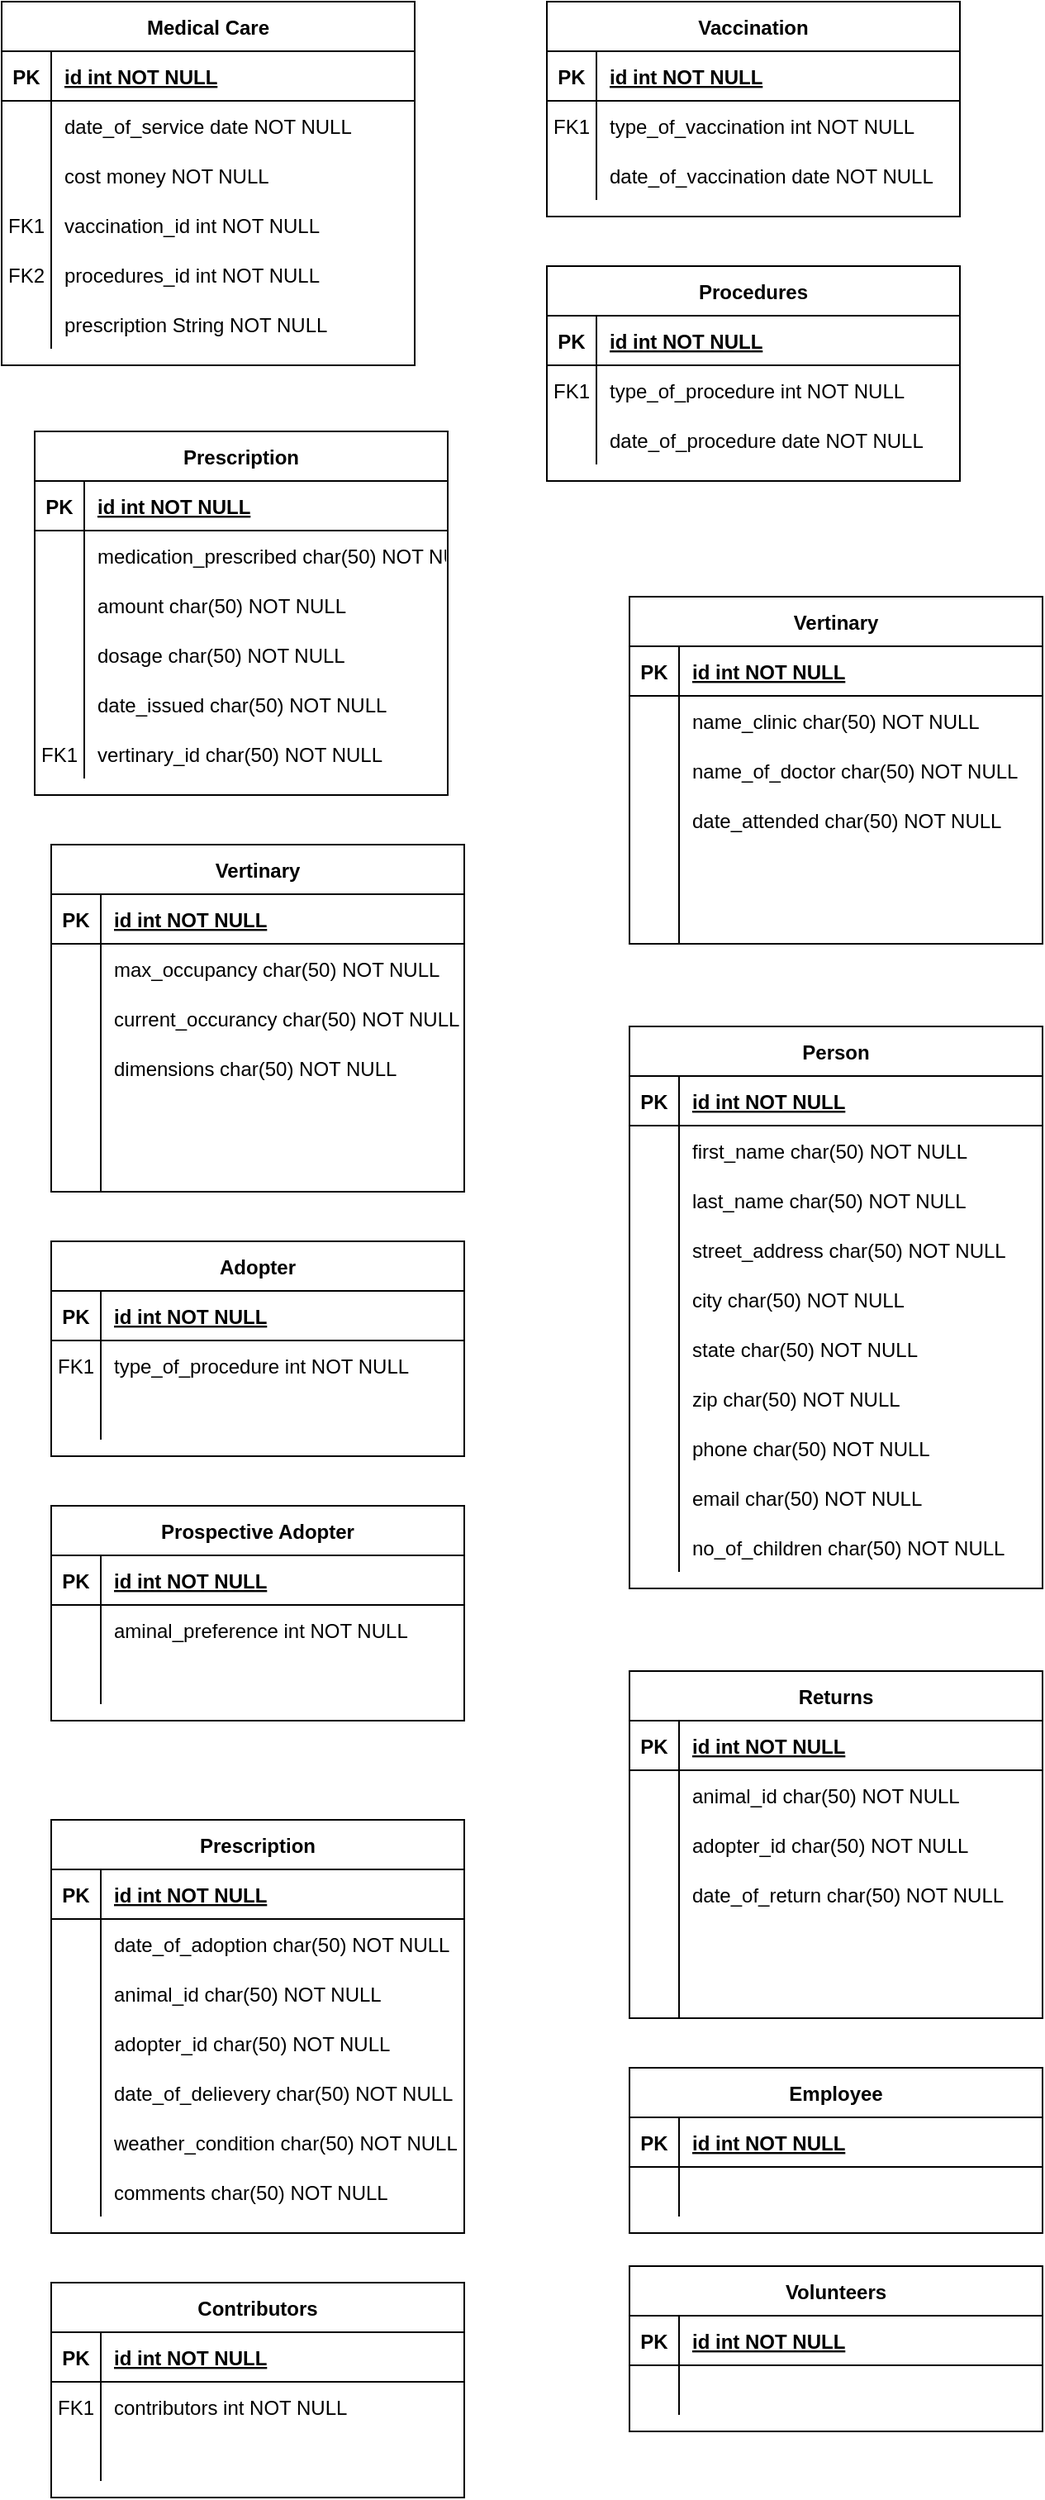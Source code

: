 <mxfile version="14.4.2" type="github">
  <diagram id="R2lEEEUBdFMjLlhIrx00" name="Page-1">
    <mxGraphModel dx="868" dy="450" grid="1" gridSize="10" guides="1" tooltips="1" connect="1" arrows="1" fold="1" page="1" pageScale="1" pageWidth="850" pageHeight="1100" math="0" shadow="0" extFonts="Permanent Marker^https://fonts.googleapis.com/css?family=Permanent+Marker">
      <root>
        <mxCell id="0" />
        <mxCell id="1" parent="0" />
        <mxCell id="C-vyLk0tnHw3VtMMgP7b-2" value="Vaccination" style="shape=table;startSize=30;container=1;collapsible=1;childLayout=tableLayout;fixedRows=1;rowLines=0;fontStyle=1;align=center;resizeLast=1;" parent="1" vertex="1">
          <mxGeometry x="450" y="120" width="250" height="130" as="geometry" />
        </mxCell>
        <mxCell id="C-vyLk0tnHw3VtMMgP7b-3" value="" style="shape=partialRectangle;collapsible=0;dropTarget=0;pointerEvents=0;fillColor=none;points=[[0,0.5],[1,0.5]];portConstraint=eastwest;top=0;left=0;right=0;bottom=1;" parent="C-vyLk0tnHw3VtMMgP7b-2" vertex="1">
          <mxGeometry y="30" width="250" height="30" as="geometry" />
        </mxCell>
        <mxCell id="C-vyLk0tnHw3VtMMgP7b-4" value="PK" style="shape=partialRectangle;overflow=hidden;connectable=0;fillColor=none;top=0;left=0;bottom=0;right=0;fontStyle=1;" parent="C-vyLk0tnHw3VtMMgP7b-3" vertex="1">
          <mxGeometry width="30" height="30" as="geometry" />
        </mxCell>
        <mxCell id="C-vyLk0tnHw3VtMMgP7b-5" value="id int NOT NULL " style="shape=partialRectangle;overflow=hidden;connectable=0;fillColor=none;top=0;left=0;bottom=0;right=0;align=left;spacingLeft=6;fontStyle=5;" parent="C-vyLk0tnHw3VtMMgP7b-3" vertex="1">
          <mxGeometry x="30" width="220" height="30" as="geometry" />
        </mxCell>
        <mxCell id="C-vyLk0tnHw3VtMMgP7b-6" value="" style="shape=partialRectangle;collapsible=0;dropTarget=0;pointerEvents=0;fillColor=none;points=[[0,0.5],[1,0.5]];portConstraint=eastwest;top=0;left=0;right=0;bottom=0;" parent="C-vyLk0tnHw3VtMMgP7b-2" vertex="1">
          <mxGeometry y="60" width="250" height="30" as="geometry" />
        </mxCell>
        <mxCell id="C-vyLk0tnHw3VtMMgP7b-7" value="FK1" style="shape=partialRectangle;overflow=hidden;connectable=0;fillColor=none;top=0;left=0;bottom=0;right=0;" parent="C-vyLk0tnHw3VtMMgP7b-6" vertex="1">
          <mxGeometry width="30" height="30" as="geometry" />
        </mxCell>
        <mxCell id="C-vyLk0tnHw3VtMMgP7b-8" value="type_of_vaccination int NOT NULL" style="shape=partialRectangle;overflow=hidden;connectable=0;fillColor=none;top=0;left=0;bottom=0;right=0;align=left;spacingLeft=6;" parent="C-vyLk0tnHw3VtMMgP7b-6" vertex="1">
          <mxGeometry x="30" width="220" height="30" as="geometry" />
        </mxCell>
        <mxCell id="C-vyLk0tnHw3VtMMgP7b-9" value="" style="shape=partialRectangle;collapsible=0;dropTarget=0;pointerEvents=0;fillColor=none;points=[[0,0.5],[1,0.5]];portConstraint=eastwest;top=0;left=0;right=0;bottom=0;" parent="C-vyLk0tnHw3VtMMgP7b-2" vertex="1">
          <mxGeometry y="90" width="250" height="30" as="geometry" />
        </mxCell>
        <mxCell id="C-vyLk0tnHw3VtMMgP7b-10" value="" style="shape=partialRectangle;overflow=hidden;connectable=0;fillColor=none;top=0;left=0;bottom=0;right=0;" parent="C-vyLk0tnHw3VtMMgP7b-9" vertex="1">
          <mxGeometry width="30" height="30" as="geometry" />
        </mxCell>
        <mxCell id="C-vyLk0tnHw3VtMMgP7b-11" value="date_of_vaccination date NOT NULL" style="shape=partialRectangle;overflow=hidden;connectable=0;fillColor=none;top=0;left=0;bottom=0;right=0;align=left;spacingLeft=6;" parent="C-vyLk0tnHw3VtMMgP7b-9" vertex="1">
          <mxGeometry x="30" width="220" height="30" as="geometry" />
        </mxCell>
        <mxCell id="C-vyLk0tnHw3VtMMgP7b-13" value="Procedures" style="shape=table;startSize=30;container=1;collapsible=1;childLayout=tableLayout;fixedRows=1;rowLines=0;fontStyle=1;align=center;resizeLast=1;" parent="1" vertex="1">
          <mxGeometry x="450" y="280" width="250" height="130" as="geometry" />
        </mxCell>
        <mxCell id="C-vyLk0tnHw3VtMMgP7b-14" value="" style="shape=partialRectangle;collapsible=0;dropTarget=0;pointerEvents=0;fillColor=none;points=[[0,0.5],[1,0.5]];portConstraint=eastwest;top=0;left=0;right=0;bottom=1;" parent="C-vyLk0tnHw3VtMMgP7b-13" vertex="1">
          <mxGeometry y="30" width="250" height="30" as="geometry" />
        </mxCell>
        <mxCell id="C-vyLk0tnHw3VtMMgP7b-15" value="PK" style="shape=partialRectangle;overflow=hidden;connectable=0;fillColor=none;top=0;left=0;bottom=0;right=0;fontStyle=1;" parent="C-vyLk0tnHw3VtMMgP7b-14" vertex="1">
          <mxGeometry width="30" height="30" as="geometry" />
        </mxCell>
        <mxCell id="C-vyLk0tnHw3VtMMgP7b-16" value="id int NOT NULL " style="shape=partialRectangle;overflow=hidden;connectable=0;fillColor=none;top=0;left=0;bottom=0;right=0;align=left;spacingLeft=6;fontStyle=5;" parent="C-vyLk0tnHw3VtMMgP7b-14" vertex="1">
          <mxGeometry x="30" width="220" height="30" as="geometry" />
        </mxCell>
        <mxCell id="C-vyLk0tnHw3VtMMgP7b-17" value="" style="shape=partialRectangle;collapsible=0;dropTarget=0;pointerEvents=0;fillColor=none;points=[[0,0.5],[1,0.5]];portConstraint=eastwest;top=0;left=0;right=0;bottom=0;" parent="C-vyLk0tnHw3VtMMgP7b-13" vertex="1">
          <mxGeometry y="60" width="250" height="30" as="geometry" />
        </mxCell>
        <mxCell id="C-vyLk0tnHw3VtMMgP7b-18" value="FK1" style="shape=partialRectangle;overflow=hidden;connectable=0;fillColor=none;top=0;left=0;bottom=0;right=0;" parent="C-vyLk0tnHw3VtMMgP7b-17" vertex="1">
          <mxGeometry width="30" height="30" as="geometry" />
        </mxCell>
        <mxCell id="C-vyLk0tnHw3VtMMgP7b-19" value="type_of_procedure int NOT NULL" style="shape=partialRectangle;overflow=hidden;connectable=0;fillColor=none;top=0;left=0;bottom=0;right=0;align=left;spacingLeft=6;" parent="C-vyLk0tnHw3VtMMgP7b-17" vertex="1">
          <mxGeometry x="30" width="220" height="30" as="geometry" />
        </mxCell>
        <mxCell id="C-vyLk0tnHw3VtMMgP7b-20" value="" style="shape=partialRectangle;collapsible=0;dropTarget=0;pointerEvents=0;fillColor=none;points=[[0,0.5],[1,0.5]];portConstraint=eastwest;top=0;left=0;right=0;bottom=0;" parent="C-vyLk0tnHw3VtMMgP7b-13" vertex="1">
          <mxGeometry y="90" width="250" height="30" as="geometry" />
        </mxCell>
        <mxCell id="C-vyLk0tnHw3VtMMgP7b-21" value="" style="shape=partialRectangle;overflow=hidden;connectable=0;fillColor=none;top=0;left=0;bottom=0;right=0;" parent="C-vyLk0tnHw3VtMMgP7b-20" vertex="1">
          <mxGeometry width="30" height="30" as="geometry" />
        </mxCell>
        <mxCell id="C-vyLk0tnHw3VtMMgP7b-22" value="date_of_procedure date NOT NULL" style="shape=partialRectangle;overflow=hidden;connectable=0;fillColor=none;top=0;left=0;bottom=0;right=0;align=left;spacingLeft=6;" parent="C-vyLk0tnHw3VtMMgP7b-20" vertex="1">
          <mxGeometry x="30" width="220" height="30" as="geometry" />
        </mxCell>
        <mxCell id="C-vyLk0tnHw3VtMMgP7b-23" value="Medical Care" style="shape=table;startSize=30;container=1;collapsible=1;childLayout=tableLayout;fixedRows=1;rowLines=0;fontStyle=1;align=center;resizeLast=1;" parent="1" vertex="1">
          <mxGeometry x="120" y="120" width="250" height="220" as="geometry" />
        </mxCell>
        <mxCell id="C-vyLk0tnHw3VtMMgP7b-24" value="" style="shape=partialRectangle;collapsible=0;dropTarget=0;pointerEvents=0;fillColor=none;points=[[0,0.5],[1,0.5]];portConstraint=eastwest;top=0;left=0;right=0;bottom=1;" parent="C-vyLk0tnHw3VtMMgP7b-23" vertex="1">
          <mxGeometry y="30" width="250" height="30" as="geometry" />
        </mxCell>
        <mxCell id="C-vyLk0tnHw3VtMMgP7b-25" value="PK" style="shape=partialRectangle;overflow=hidden;connectable=0;fillColor=none;top=0;left=0;bottom=0;right=0;fontStyle=1;" parent="C-vyLk0tnHw3VtMMgP7b-24" vertex="1">
          <mxGeometry width="30" height="30" as="geometry" />
        </mxCell>
        <mxCell id="C-vyLk0tnHw3VtMMgP7b-26" value="id int NOT NULL " style="shape=partialRectangle;overflow=hidden;connectable=0;fillColor=none;top=0;left=0;bottom=0;right=0;align=left;spacingLeft=6;fontStyle=5;" parent="C-vyLk0tnHw3VtMMgP7b-24" vertex="1">
          <mxGeometry x="30" width="220" height="30" as="geometry" />
        </mxCell>
        <mxCell id="C-vyLk0tnHw3VtMMgP7b-27" value="" style="shape=partialRectangle;collapsible=0;dropTarget=0;pointerEvents=0;fillColor=none;points=[[0,0.5],[1,0.5]];portConstraint=eastwest;top=0;left=0;right=0;bottom=0;" parent="C-vyLk0tnHw3VtMMgP7b-23" vertex="1">
          <mxGeometry y="60" width="250" height="30" as="geometry" />
        </mxCell>
        <mxCell id="C-vyLk0tnHw3VtMMgP7b-28" value="" style="shape=partialRectangle;overflow=hidden;connectable=0;fillColor=none;top=0;left=0;bottom=0;right=0;" parent="C-vyLk0tnHw3VtMMgP7b-27" vertex="1">
          <mxGeometry width="30" height="30" as="geometry" />
        </mxCell>
        <mxCell id="C-vyLk0tnHw3VtMMgP7b-29" value="date_of_service date NOT NULL" style="shape=partialRectangle;overflow=hidden;connectable=0;fillColor=none;top=0;left=0;bottom=0;right=0;align=left;spacingLeft=6;" parent="C-vyLk0tnHw3VtMMgP7b-27" vertex="1">
          <mxGeometry x="30" width="220" height="30" as="geometry" />
        </mxCell>
        <mxCell id="I8isSbgwtPp6w4IHYsFA-1" value="" style="shape=partialRectangle;collapsible=0;dropTarget=0;pointerEvents=0;fillColor=none;points=[[0,0.5],[1,0.5]];portConstraint=eastwest;top=0;left=0;right=0;bottom=0;" vertex="1" parent="C-vyLk0tnHw3VtMMgP7b-23">
          <mxGeometry y="90" width="250" height="30" as="geometry" />
        </mxCell>
        <mxCell id="I8isSbgwtPp6w4IHYsFA-2" value="" style="shape=partialRectangle;overflow=hidden;connectable=0;fillColor=none;top=0;left=0;bottom=0;right=0;" vertex="1" parent="I8isSbgwtPp6w4IHYsFA-1">
          <mxGeometry width="30" height="30" as="geometry" />
        </mxCell>
        <mxCell id="I8isSbgwtPp6w4IHYsFA-3" value="cost money NOT NULL" style="shape=partialRectangle;overflow=hidden;connectable=0;fillColor=none;top=0;left=0;bottom=0;right=0;align=left;spacingLeft=6;" vertex="1" parent="I8isSbgwtPp6w4IHYsFA-1">
          <mxGeometry x="30" width="220" height="30" as="geometry" />
        </mxCell>
        <mxCell id="I8isSbgwtPp6w4IHYsFA-4" value="" style="shape=partialRectangle;collapsible=0;dropTarget=0;pointerEvents=0;fillColor=none;points=[[0,0.5],[1,0.5]];portConstraint=eastwest;top=0;left=0;right=0;bottom=0;" vertex="1" parent="C-vyLk0tnHw3VtMMgP7b-23">
          <mxGeometry y="120" width="250" height="30" as="geometry" />
        </mxCell>
        <mxCell id="I8isSbgwtPp6w4IHYsFA-5" value="FK1" style="shape=partialRectangle;overflow=hidden;connectable=0;fillColor=none;top=0;left=0;bottom=0;right=0;" vertex="1" parent="I8isSbgwtPp6w4IHYsFA-4">
          <mxGeometry width="30" height="30" as="geometry" />
        </mxCell>
        <mxCell id="I8isSbgwtPp6w4IHYsFA-6" value="vaccination_id int NOT NULL" style="shape=partialRectangle;overflow=hidden;connectable=0;fillColor=none;top=0;left=0;bottom=0;right=0;align=left;spacingLeft=6;" vertex="1" parent="I8isSbgwtPp6w4IHYsFA-4">
          <mxGeometry x="30" width="220" height="30" as="geometry" />
        </mxCell>
        <mxCell id="I8isSbgwtPp6w4IHYsFA-7" value="" style="shape=partialRectangle;collapsible=0;dropTarget=0;pointerEvents=0;fillColor=none;points=[[0,0.5],[1,0.5]];portConstraint=eastwest;top=0;left=0;right=0;bottom=0;" vertex="1" parent="C-vyLk0tnHw3VtMMgP7b-23">
          <mxGeometry y="150" width="250" height="30" as="geometry" />
        </mxCell>
        <mxCell id="I8isSbgwtPp6w4IHYsFA-8" value="FK2" style="shape=partialRectangle;overflow=hidden;connectable=0;fillColor=none;top=0;left=0;bottom=0;right=0;" vertex="1" parent="I8isSbgwtPp6w4IHYsFA-7">
          <mxGeometry width="30" height="30" as="geometry" />
        </mxCell>
        <mxCell id="I8isSbgwtPp6w4IHYsFA-9" value="procedures_id int NOT NULL" style="shape=partialRectangle;overflow=hidden;connectable=0;fillColor=none;top=0;left=0;bottom=0;right=0;align=left;spacingLeft=6;" vertex="1" parent="I8isSbgwtPp6w4IHYsFA-7">
          <mxGeometry x="30" width="220" height="30" as="geometry" />
        </mxCell>
        <mxCell id="I8isSbgwtPp6w4IHYsFA-10" value="" style="shape=partialRectangle;collapsible=0;dropTarget=0;pointerEvents=0;fillColor=none;points=[[0,0.5],[1,0.5]];portConstraint=eastwest;top=0;left=0;right=0;bottom=0;" vertex="1" parent="C-vyLk0tnHw3VtMMgP7b-23">
          <mxGeometry y="180" width="250" height="30" as="geometry" />
        </mxCell>
        <mxCell id="I8isSbgwtPp6w4IHYsFA-11" value="" style="shape=partialRectangle;overflow=hidden;connectable=0;fillColor=none;top=0;left=0;bottom=0;right=0;" vertex="1" parent="I8isSbgwtPp6w4IHYsFA-10">
          <mxGeometry width="30" height="30" as="geometry" />
        </mxCell>
        <mxCell id="I8isSbgwtPp6w4IHYsFA-12" value="prescription String NOT NULL" style="shape=partialRectangle;overflow=hidden;connectable=0;fillColor=none;top=0;left=0;bottom=0;right=0;align=left;spacingLeft=6;" vertex="1" parent="I8isSbgwtPp6w4IHYsFA-10">
          <mxGeometry x="30" width="220" height="30" as="geometry" />
        </mxCell>
        <mxCell id="I8isSbgwtPp6w4IHYsFA-13" value="Prescription" style="shape=table;startSize=30;container=1;collapsible=1;childLayout=tableLayout;fixedRows=1;rowLines=0;fontStyle=1;align=center;resizeLast=1;" vertex="1" parent="1">
          <mxGeometry x="140" y="380" width="250" height="220" as="geometry" />
        </mxCell>
        <mxCell id="I8isSbgwtPp6w4IHYsFA-14" value="" style="shape=partialRectangle;collapsible=0;dropTarget=0;pointerEvents=0;fillColor=none;points=[[0,0.5],[1,0.5]];portConstraint=eastwest;top=0;left=0;right=0;bottom=1;" vertex="1" parent="I8isSbgwtPp6w4IHYsFA-13">
          <mxGeometry y="30" width="250" height="30" as="geometry" />
        </mxCell>
        <mxCell id="I8isSbgwtPp6w4IHYsFA-15" value="PK" style="shape=partialRectangle;overflow=hidden;connectable=0;fillColor=none;top=0;left=0;bottom=0;right=0;fontStyle=1;" vertex="1" parent="I8isSbgwtPp6w4IHYsFA-14">
          <mxGeometry width="30" height="30" as="geometry" />
        </mxCell>
        <mxCell id="I8isSbgwtPp6w4IHYsFA-16" value="id int NOT NULL " style="shape=partialRectangle;overflow=hidden;connectable=0;fillColor=none;top=0;left=0;bottom=0;right=0;align=left;spacingLeft=6;fontStyle=5;" vertex="1" parent="I8isSbgwtPp6w4IHYsFA-14">
          <mxGeometry x="30" width="220" height="30" as="geometry" />
        </mxCell>
        <mxCell id="I8isSbgwtPp6w4IHYsFA-17" value="" style="shape=partialRectangle;collapsible=0;dropTarget=0;pointerEvents=0;fillColor=none;points=[[0,0.5],[1,0.5]];portConstraint=eastwest;top=0;left=0;right=0;bottom=0;" vertex="1" parent="I8isSbgwtPp6w4IHYsFA-13">
          <mxGeometry y="60" width="250" height="30" as="geometry" />
        </mxCell>
        <mxCell id="I8isSbgwtPp6w4IHYsFA-18" value="" style="shape=partialRectangle;overflow=hidden;connectable=0;fillColor=none;top=0;left=0;bottom=0;right=0;" vertex="1" parent="I8isSbgwtPp6w4IHYsFA-17">
          <mxGeometry width="30" height="30" as="geometry" />
        </mxCell>
        <mxCell id="I8isSbgwtPp6w4IHYsFA-19" value="medication_prescribed char(50) NOT NULL" style="shape=partialRectangle;overflow=hidden;connectable=0;fillColor=none;top=0;left=0;bottom=0;right=0;align=left;spacingLeft=6;" vertex="1" parent="I8isSbgwtPp6w4IHYsFA-17">
          <mxGeometry x="30" width="220" height="30" as="geometry" />
        </mxCell>
        <mxCell id="I8isSbgwtPp6w4IHYsFA-20" value="" style="shape=partialRectangle;collapsible=0;dropTarget=0;pointerEvents=0;fillColor=none;points=[[0,0.5],[1,0.5]];portConstraint=eastwest;top=0;left=0;right=0;bottom=0;" vertex="1" parent="I8isSbgwtPp6w4IHYsFA-13">
          <mxGeometry y="90" width="250" height="30" as="geometry" />
        </mxCell>
        <mxCell id="I8isSbgwtPp6w4IHYsFA-21" value="" style="shape=partialRectangle;overflow=hidden;connectable=0;fillColor=none;top=0;left=0;bottom=0;right=0;" vertex="1" parent="I8isSbgwtPp6w4IHYsFA-20">
          <mxGeometry width="30" height="30" as="geometry" />
        </mxCell>
        <mxCell id="I8isSbgwtPp6w4IHYsFA-22" value="amount char(50) NOT NULL" style="shape=partialRectangle;overflow=hidden;connectable=0;fillColor=none;top=0;left=0;bottom=0;right=0;align=left;spacingLeft=6;" vertex="1" parent="I8isSbgwtPp6w4IHYsFA-20">
          <mxGeometry x="30" width="220" height="30" as="geometry" />
        </mxCell>
        <mxCell id="I8isSbgwtPp6w4IHYsFA-23" value="" style="shape=partialRectangle;collapsible=0;dropTarget=0;pointerEvents=0;fillColor=none;points=[[0,0.5],[1,0.5]];portConstraint=eastwest;top=0;left=0;right=0;bottom=0;" vertex="1" parent="I8isSbgwtPp6w4IHYsFA-13">
          <mxGeometry y="120" width="250" height="30" as="geometry" />
        </mxCell>
        <mxCell id="I8isSbgwtPp6w4IHYsFA-24" value="" style="shape=partialRectangle;overflow=hidden;connectable=0;fillColor=none;top=0;left=0;bottom=0;right=0;" vertex="1" parent="I8isSbgwtPp6w4IHYsFA-23">
          <mxGeometry width="30" height="30" as="geometry" />
        </mxCell>
        <mxCell id="I8isSbgwtPp6w4IHYsFA-25" value="dosage char(50) NOT NULL" style="shape=partialRectangle;overflow=hidden;connectable=0;fillColor=none;top=0;left=0;bottom=0;right=0;align=left;spacingLeft=6;" vertex="1" parent="I8isSbgwtPp6w4IHYsFA-23">
          <mxGeometry x="30" width="220" height="30" as="geometry" />
        </mxCell>
        <mxCell id="I8isSbgwtPp6w4IHYsFA-26" value="" style="shape=partialRectangle;collapsible=0;dropTarget=0;pointerEvents=0;fillColor=none;points=[[0,0.5],[1,0.5]];portConstraint=eastwest;top=0;left=0;right=0;bottom=0;" vertex="1" parent="I8isSbgwtPp6w4IHYsFA-13">
          <mxGeometry y="150" width="250" height="30" as="geometry" />
        </mxCell>
        <mxCell id="I8isSbgwtPp6w4IHYsFA-27" value="" style="shape=partialRectangle;overflow=hidden;connectable=0;fillColor=none;top=0;left=0;bottom=0;right=0;" vertex="1" parent="I8isSbgwtPp6w4IHYsFA-26">
          <mxGeometry width="30" height="30" as="geometry" />
        </mxCell>
        <mxCell id="I8isSbgwtPp6w4IHYsFA-28" value="date_issued char(50) NOT NULL" style="shape=partialRectangle;overflow=hidden;connectable=0;fillColor=none;top=0;left=0;bottom=0;right=0;align=left;spacingLeft=6;" vertex="1" parent="I8isSbgwtPp6w4IHYsFA-26">
          <mxGeometry x="30" width="220" height="30" as="geometry" />
        </mxCell>
        <mxCell id="I8isSbgwtPp6w4IHYsFA-29" value="" style="shape=partialRectangle;collapsible=0;dropTarget=0;pointerEvents=0;fillColor=none;points=[[0,0.5],[1,0.5]];portConstraint=eastwest;top=0;left=0;right=0;bottom=0;" vertex="1" parent="I8isSbgwtPp6w4IHYsFA-13">
          <mxGeometry y="180" width="250" height="30" as="geometry" />
        </mxCell>
        <mxCell id="I8isSbgwtPp6w4IHYsFA-30" value="FK1" style="shape=partialRectangle;overflow=hidden;connectable=0;fillColor=none;top=0;left=0;bottom=0;right=0;" vertex="1" parent="I8isSbgwtPp6w4IHYsFA-29">
          <mxGeometry width="30" height="30" as="geometry" />
        </mxCell>
        <mxCell id="I8isSbgwtPp6w4IHYsFA-31" value="vertinary_id char(50) NOT NULL" style="shape=partialRectangle;overflow=hidden;connectable=0;fillColor=none;top=0;left=0;bottom=0;right=0;align=left;spacingLeft=6;" vertex="1" parent="I8isSbgwtPp6w4IHYsFA-29">
          <mxGeometry x="30" width="220" height="30" as="geometry" />
        </mxCell>
        <mxCell id="I8isSbgwtPp6w4IHYsFA-32" value="Vertinary" style="shape=table;startSize=30;container=1;collapsible=1;childLayout=tableLayout;fixedRows=1;rowLines=0;fontStyle=1;align=center;resizeLast=1;" vertex="1" parent="1">
          <mxGeometry x="500" y="480" width="250" height="210" as="geometry" />
        </mxCell>
        <mxCell id="I8isSbgwtPp6w4IHYsFA-33" value="" style="shape=partialRectangle;collapsible=0;dropTarget=0;pointerEvents=0;fillColor=none;points=[[0,0.5],[1,0.5]];portConstraint=eastwest;top=0;left=0;right=0;bottom=1;" vertex="1" parent="I8isSbgwtPp6w4IHYsFA-32">
          <mxGeometry y="30" width="250" height="30" as="geometry" />
        </mxCell>
        <mxCell id="I8isSbgwtPp6w4IHYsFA-34" value="PK" style="shape=partialRectangle;overflow=hidden;connectable=0;fillColor=none;top=0;left=0;bottom=0;right=0;fontStyle=1;" vertex="1" parent="I8isSbgwtPp6w4IHYsFA-33">
          <mxGeometry width="30" height="30" as="geometry" />
        </mxCell>
        <mxCell id="I8isSbgwtPp6w4IHYsFA-35" value="id int NOT NULL " style="shape=partialRectangle;overflow=hidden;connectable=0;fillColor=none;top=0;left=0;bottom=0;right=0;align=left;spacingLeft=6;fontStyle=5;" vertex="1" parent="I8isSbgwtPp6w4IHYsFA-33">
          <mxGeometry x="30" width="220" height="30" as="geometry" />
        </mxCell>
        <mxCell id="I8isSbgwtPp6w4IHYsFA-36" value="" style="shape=partialRectangle;collapsible=0;dropTarget=0;pointerEvents=0;fillColor=none;points=[[0,0.5],[1,0.5]];portConstraint=eastwest;top=0;left=0;right=0;bottom=0;" vertex="1" parent="I8isSbgwtPp6w4IHYsFA-32">
          <mxGeometry y="60" width="250" height="30" as="geometry" />
        </mxCell>
        <mxCell id="I8isSbgwtPp6w4IHYsFA-37" value="" style="shape=partialRectangle;overflow=hidden;connectable=0;fillColor=none;top=0;left=0;bottom=0;right=0;" vertex="1" parent="I8isSbgwtPp6w4IHYsFA-36">
          <mxGeometry width="30" height="30" as="geometry" />
        </mxCell>
        <mxCell id="I8isSbgwtPp6w4IHYsFA-38" value="name_clinic char(50) NOT NULL" style="shape=partialRectangle;overflow=hidden;connectable=0;fillColor=none;top=0;left=0;bottom=0;right=0;align=left;spacingLeft=6;" vertex="1" parent="I8isSbgwtPp6w4IHYsFA-36">
          <mxGeometry x="30" width="220" height="30" as="geometry" />
        </mxCell>
        <mxCell id="I8isSbgwtPp6w4IHYsFA-39" value="" style="shape=partialRectangle;collapsible=0;dropTarget=0;pointerEvents=0;fillColor=none;points=[[0,0.5],[1,0.5]];portConstraint=eastwest;top=0;left=0;right=0;bottom=0;" vertex="1" parent="I8isSbgwtPp6w4IHYsFA-32">
          <mxGeometry y="90" width="250" height="30" as="geometry" />
        </mxCell>
        <mxCell id="I8isSbgwtPp6w4IHYsFA-40" value="" style="shape=partialRectangle;overflow=hidden;connectable=0;fillColor=none;top=0;left=0;bottom=0;right=0;" vertex="1" parent="I8isSbgwtPp6w4IHYsFA-39">
          <mxGeometry width="30" height="30" as="geometry" />
        </mxCell>
        <mxCell id="I8isSbgwtPp6w4IHYsFA-41" value="name_of_doctor char(50) NOT NULL" style="shape=partialRectangle;overflow=hidden;connectable=0;fillColor=none;top=0;left=0;bottom=0;right=0;align=left;spacingLeft=6;" vertex="1" parent="I8isSbgwtPp6w4IHYsFA-39">
          <mxGeometry x="30" width="220" height="30" as="geometry" />
        </mxCell>
        <mxCell id="I8isSbgwtPp6w4IHYsFA-42" value="" style="shape=partialRectangle;collapsible=0;dropTarget=0;pointerEvents=0;fillColor=none;points=[[0,0.5],[1,0.5]];portConstraint=eastwest;top=0;left=0;right=0;bottom=0;" vertex="1" parent="I8isSbgwtPp6w4IHYsFA-32">
          <mxGeometry y="120" width="250" height="30" as="geometry" />
        </mxCell>
        <mxCell id="I8isSbgwtPp6w4IHYsFA-43" value="" style="shape=partialRectangle;overflow=hidden;connectable=0;fillColor=none;top=0;left=0;bottom=0;right=0;" vertex="1" parent="I8isSbgwtPp6w4IHYsFA-42">
          <mxGeometry width="30" height="30" as="geometry" />
        </mxCell>
        <mxCell id="I8isSbgwtPp6w4IHYsFA-44" value="date_attended char(50) NOT NULL" style="shape=partialRectangle;overflow=hidden;connectable=0;fillColor=none;top=0;left=0;bottom=0;right=0;align=left;spacingLeft=6;" vertex="1" parent="I8isSbgwtPp6w4IHYsFA-42">
          <mxGeometry x="30" width="220" height="30" as="geometry" />
        </mxCell>
        <mxCell id="I8isSbgwtPp6w4IHYsFA-45" value="" style="shape=partialRectangle;collapsible=0;dropTarget=0;pointerEvents=0;fillColor=none;points=[[0,0.5],[1,0.5]];portConstraint=eastwest;top=0;left=0;right=0;bottom=0;" vertex="1" parent="I8isSbgwtPp6w4IHYsFA-32">
          <mxGeometry y="150" width="250" height="30" as="geometry" />
        </mxCell>
        <mxCell id="I8isSbgwtPp6w4IHYsFA-46" value="" style="shape=partialRectangle;overflow=hidden;connectable=0;fillColor=none;top=0;left=0;bottom=0;right=0;" vertex="1" parent="I8isSbgwtPp6w4IHYsFA-45">
          <mxGeometry width="30" height="30" as="geometry" />
        </mxCell>
        <mxCell id="I8isSbgwtPp6w4IHYsFA-47" value="" style="shape=partialRectangle;overflow=hidden;connectable=0;fillColor=none;top=0;left=0;bottom=0;right=0;align=left;spacingLeft=6;" vertex="1" parent="I8isSbgwtPp6w4IHYsFA-45">
          <mxGeometry x="30" width="220" height="30" as="geometry" />
        </mxCell>
        <mxCell id="I8isSbgwtPp6w4IHYsFA-48" value="" style="shape=partialRectangle;collapsible=0;dropTarget=0;pointerEvents=0;fillColor=none;points=[[0,0.5],[1,0.5]];portConstraint=eastwest;top=0;left=0;right=0;bottom=0;" vertex="1" parent="I8isSbgwtPp6w4IHYsFA-32">
          <mxGeometry y="180" width="250" height="30" as="geometry" />
        </mxCell>
        <mxCell id="I8isSbgwtPp6w4IHYsFA-49" value="" style="shape=partialRectangle;overflow=hidden;connectable=0;fillColor=none;top=0;left=0;bottom=0;right=0;" vertex="1" parent="I8isSbgwtPp6w4IHYsFA-48">
          <mxGeometry width="30" height="30" as="geometry" />
        </mxCell>
        <mxCell id="I8isSbgwtPp6w4IHYsFA-50" value="" style="shape=partialRectangle;overflow=hidden;connectable=0;fillColor=none;top=0;left=0;bottom=0;right=0;align=left;spacingLeft=6;" vertex="1" parent="I8isSbgwtPp6w4IHYsFA-48">
          <mxGeometry x="30" width="220" height="30" as="geometry" />
        </mxCell>
        <mxCell id="I8isSbgwtPp6w4IHYsFA-51" value="Vertinary" style="shape=table;startSize=30;container=1;collapsible=1;childLayout=tableLayout;fixedRows=1;rowLines=0;fontStyle=1;align=center;resizeLast=1;" vertex="1" parent="1">
          <mxGeometry x="150" y="630" width="250" height="210" as="geometry" />
        </mxCell>
        <mxCell id="I8isSbgwtPp6w4IHYsFA-52" value="" style="shape=partialRectangle;collapsible=0;dropTarget=0;pointerEvents=0;fillColor=none;points=[[0,0.5],[1,0.5]];portConstraint=eastwest;top=0;left=0;right=0;bottom=1;" vertex="1" parent="I8isSbgwtPp6w4IHYsFA-51">
          <mxGeometry y="30" width="250" height="30" as="geometry" />
        </mxCell>
        <mxCell id="I8isSbgwtPp6w4IHYsFA-53" value="PK" style="shape=partialRectangle;overflow=hidden;connectable=0;fillColor=none;top=0;left=0;bottom=0;right=0;fontStyle=1;" vertex="1" parent="I8isSbgwtPp6w4IHYsFA-52">
          <mxGeometry width="30" height="30" as="geometry" />
        </mxCell>
        <mxCell id="I8isSbgwtPp6w4IHYsFA-54" value="id int NOT NULL " style="shape=partialRectangle;overflow=hidden;connectable=0;fillColor=none;top=0;left=0;bottom=0;right=0;align=left;spacingLeft=6;fontStyle=5;" vertex="1" parent="I8isSbgwtPp6w4IHYsFA-52">
          <mxGeometry x="30" width="220" height="30" as="geometry" />
        </mxCell>
        <mxCell id="I8isSbgwtPp6w4IHYsFA-55" value="" style="shape=partialRectangle;collapsible=0;dropTarget=0;pointerEvents=0;fillColor=none;points=[[0,0.5],[1,0.5]];portConstraint=eastwest;top=0;left=0;right=0;bottom=0;" vertex="1" parent="I8isSbgwtPp6w4IHYsFA-51">
          <mxGeometry y="60" width="250" height="30" as="geometry" />
        </mxCell>
        <mxCell id="I8isSbgwtPp6w4IHYsFA-56" value="" style="shape=partialRectangle;overflow=hidden;connectable=0;fillColor=none;top=0;left=0;bottom=0;right=0;" vertex="1" parent="I8isSbgwtPp6w4IHYsFA-55">
          <mxGeometry width="30" height="30" as="geometry" />
        </mxCell>
        <mxCell id="I8isSbgwtPp6w4IHYsFA-57" value="max_occupancy char(50) NOT NULL" style="shape=partialRectangle;overflow=hidden;connectable=0;fillColor=none;top=0;left=0;bottom=0;right=0;align=left;spacingLeft=6;" vertex="1" parent="I8isSbgwtPp6w4IHYsFA-55">
          <mxGeometry x="30" width="220" height="30" as="geometry" />
        </mxCell>
        <mxCell id="I8isSbgwtPp6w4IHYsFA-58" value="" style="shape=partialRectangle;collapsible=0;dropTarget=0;pointerEvents=0;fillColor=none;points=[[0,0.5],[1,0.5]];portConstraint=eastwest;top=0;left=0;right=0;bottom=0;" vertex="1" parent="I8isSbgwtPp6w4IHYsFA-51">
          <mxGeometry y="90" width="250" height="30" as="geometry" />
        </mxCell>
        <mxCell id="I8isSbgwtPp6w4IHYsFA-59" value="" style="shape=partialRectangle;overflow=hidden;connectable=0;fillColor=none;top=0;left=0;bottom=0;right=0;" vertex="1" parent="I8isSbgwtPp6w4IHYsFA-58">
          <mxGeometry width="30" height="30" as="geometry" />
        </mxCell>
        <mxCell id="I8isSbgwtPp6w4IHYsFA-60" value="current_occurancy char(50) NOT NULL" style="shape=partialRectangle;overflow=hidden;connectable=0;fillColor=none;top=0;left=0;bottom=0;right=0;align=left;spacingLeft=6;" vertex="1" parent="I8isSbgwtPp6w4IHYsFA-58">
          <mxGeometry x="30" width="220" height="30" as="geometry" />
        </mxCell>
        <mxCell id="I8isSbgwtPp6w4IHYsFA-61" value="" style="shape=partialRectangle;collapsible=0;dropTarget=0;pointerEvents=0;fillColor=none;points=[[0,0.5],[1,0.5]];portConstraint=eastwest;top=0;left=0;right=0;bottom=0;" vertex="1" parent="I8isSbgwtPp6w4IHYsFA-51">
          <mxGeometry y="120" width="250" height="30" as="geometry" />
        </mxCell>
        <mxCell id="I8isSbgwtPp6w4IHYsFA-62" value="" style="shape=partialRectangle;overflow=hidden;connectable=0;fillColor=none;top=0;left=0;bottom=0;right=0;" vertex="1" parent="I8isSbgwtPp6w4IHYsFA-61">
          <mxGeometry width="30" height="30" as="geometry" />
        </mxCell>
        <mxCell id="I8isSbgwtPp6w4IHYsFA-63" value="dimensions char(50) NOT NULL" style="shape=partialRectangle;overflow=hidden;connectable=0;fillColor=none;top=0;left=0;bottom=0;right=0;align=left;spacingLeft=6;" vertex="1" parent="I8isSbgwtPp6w4IHYsFA-61">
          <mxGeometry x="30" width="220" height="30" as="geometry" />
        </mxCell>
        <mxCell id="I8isSbgwtPp6w4IHYsFA-64" value="" style="shape=partialRectangle;collapsible=0;dropTarget=0;pointerEvents=0;fillColor=none;points=[[0,0.5],[1,0.5]];portConstraint=eastwest;top=0;left=0;right=0;bottom=0;" vertex="1" parent="I8isSbgwtPp6w4IHYsFA-51">
          <mxGeometry y="150" width="250" height="30" as="geometry" />
        </mxCell>
        <mxCell id="I8isSbgwtPp6w4IHYsFA-65" value="" style="shape=partialRectangle;overflow=hidden;connectable=0;fillColor=none;top=0;left=0;bottom=0;right=0;" vertex="1" parent="I8isSbgwtPp6w4IHYsFA-64">
          <mxGeometry width="30" height="30" as="geometry" />
        </mxCell>
        <mxCell id="I8isSbgwtPp6w4IHYsFA-66" value="" style="shape=partialRectangle;overflow=hidden;connectable=0;fillColor=none;top=0;left=0;bottom=0;right=0;align=left;spacingLeft=6;" vertex="1" parent="I8isSbgwtPp6w4IHYsFA-64">
          <mxGeometry x="30" width="220" height="30" as="geometry" />
        </mxCell>
        <mxCell id="I8isSbgwtPp6w4IHYsFA-67" value="" style="shape=partialRectangle;collapsible=0;dropTarget=0;pointerEvents=0;fillColor=none;points=[[0,0.5],[1,0.5]];portConstraint=eastwest;top=0;left=0;right=0;bottom=0;" vertex="1" parent="I8isSbgwtPp6w4IHYsFA-51">
          <mxGeometry y="180" width="250" height="30" as="geometry" />
        </mxCell>
        <mxCell id="I8isSbgwtPp6w4IHYsFA-68" value="" style="shape=partialRectangle;overflow=hidden;connectable=0;fillColor=none;top=0;left=0;bottom=0;right=0;" vertex="1" parent="I8isSbgwtPp6w4IHYsFA-67">
          <mxGeometry width="30" height="30" as="geometry" />
        </mxCell>
        <mxCell id="I8isSbgwtPp6w4IHYsFA-69" value="" style="shape=partialRectangle;overflow=hidden;connectable=0;fillColor=none;top=0;left=0;bottom=0;right=0;align=left;spacingLeft=6;" vertex="1" parent="I8isSbgwtPp6w4IHYsFA-67">
          <mxGeometry x="30" width="220" height="30" as="geometry" />
        </mxCell>
        <mxCell id="I8isSbgwtPp6w4IHYsFA-70" value="Person" style="shape=table;startSize=30;container=1;collapsible=1;childLayout=tableLayout;fixedRows=1;rowLines=0;fontStyle=1;align=center;resizeLast=1;" vertex="1" parent="1">
          <mxGeometry x="500" y="740" width="250" height="340" as="geometry" />
        </mxCell>
        <mxCell id="I8isSbgwtPp6w4IHYsFA-71" value="" style="shape=partialRectangle;collapsible=0;dropTarget=0;pointerEvents=0;fillColor=none;points=[[0,0.5],[1,0.5]];portConstraint=eastwest;top=0;left=0;right=0;bottom=1;" vertex="1" parent="I8isSbgwtPp6w4IHYsFA-70">
          <mxGeometry y="30" width="250" height="30" as="geometry" />
        </mxCell>
        <mxCell id="I8isSbgwtPp6w4IHYsFA-72" value="PK" style="shape=partialRectangle;overflow=hidden;connectable=0;fillColor=none;top=0;left=0;bottom=0;right=0;fontStyle=1;" vertex="1" parent="I8isSbgwtPp6w4IHYsFA-71">
          <mxGeometry width="30" height="30" as="geometry" />
        </mxCell>
        <mxCell id="I8isSbgwtPp6w4IHYsFA-73" value="id int NOT NULL " style="shape=partialRectangle;overflow=hidden;connectable=0;fillColor=none;top=0;left=0;bottom=0;right=0;align=left;spacingLeft=6;fontStyle=5;" vertex="1" parent="I8isSbgwtPp6w4IHYsFA-71">
          <mxGeometry x="30" width="220" height="30" as="geometry" />
        </mxCell>
        <mxCell id="I8isSbgwtPp6w4IHYsFA-74" value="" style="shape=partialRectangle;collapsible=0;dropTarget=0;pointerEvents=0;fillColor=none;points=[[0,0.5],[1,0.5]];portConstraint=eastwest;top=0;left=0;right=0;bottom=0;" vertex="1" parent="I8isSbgwtPp6w4IHYsFA-70">
          <mxGeometry y="60" width="250" height="30" as="geometry" />
        </mxCell>
        <mxCell id="I8isSbgwtPp6w4IHYsFA-75" value="" style="shape=partialRectangle;overflow=hidden;connectable=0;fillColor=none;top=0;left=0;bottom=0;right=0;" vertex="1" parent="I8isSbgwtPp6w4IHYsFA-74">
          <mxGeometry width="30" height="30" as="geometry" />
        </mxCell>
        <mxCell id="I8isSbgwtPp6w4IHYsFA-76" value="first_name char(50) NOT NULL" style="shape=partialRectangle;overflow=hidden;connectable=0;fillColor=none;top=0;left=0;bottom=0;right=0;align=left;spacingLeft=6;" vertex="1" parent="I8isSbgwtPp6w4IHYsFA-74">
          <mxGeometry x="30" width="220" height="30" as="geometry" />
        </mxCell>
        <mxCell id="I8isSbgwtPp6w4IHYsFA-77" value="" style="shape=partialRectangle;collapsible=0;dropTarget=0;pointerEvents=0;fillColor=none;points=[[0,0.5],[1,0.5]];portConstraint=eastwest;top=0;left=0;right=0;bottom=0;" vertex="1" parent="I8isSbgwtPp6w4IHYsFA-70">
          <mxGeometry y="90" width="250" height="30" as="geometry" />
        </mxCell>
        <mxCell id="I8isSbgwtPp6w4IHYsFA-78" value="" style="shape=partialRectangle;overflow=hidden;connectable=0;fillColor=none;top=0;left=0;bottom=0;right=0;" vertex="1" parent="I8isSbgwtPp6w4IHYsFA-77">
          <mxGeometry width="30" height="30" as="geometry" />
        </mxCell>
        <mxCell id="I8isSbgwtPp6w4IHYsFA-79" value="last_name char(50) NOT NULL" style="shape=partialRectangle;overflow=hidden;connectable=0;fillColor=none;top=0;left=0;bottom=0;right=0;align=left;spacingLeft=6;" vertex="1" parent="I8isSbgwtPp6w4IHYsFA-77">
          <mxGeometry x="30" width="220" height="30" as="geometry" />
        </mxCell>
        <mxCell id="I8isSbgwtPp6w4IHYsFA-80" value="" style="shape=partialRectangle;collapsible=0;dropTarget=0;pointerEvents=0;fillColor=none;points=[[0,0.5],[1,0.5]];portConstraint=eastwest;top=0;left=0;right=0;bottom=0;" vertex="1" parent="I8isSbgwtPp6w4IHYsFA-70">
          <mxGeometry y="120" width="250" height="30" as="geometry" />
        </mxCell>
        <mxCell id="I8isSbgwtPp6w4IHYsFA-81" value="" style="shape=partialRectangle;overflow=hidden;connectable=0;fillColor=none;top=0;left=0;bottom=0;right=0;" vertex="1" parent="I8isSbgwtPp6w4IHYsFA-80">
          <mxGeometry width="30" height="30" as="geometry" />
        </mxCell>
        <mxCell id="I8isSbgwtPp6w4IHYsFA-82" value="street_address char(50) NOT NULL" style="shape=partialRectangle;overflow=hidden;connectable=0;fillColor=none;top=0;left=0;bottom=0;right=0;align=left;spacingLeft=6;" vertex="1" parent="I8isSbgwtPp6w4IHYsFA-80">
          <mxGeometry x="30" width="220" height="30" as="geometry" />
        </mxCell>
        <mxCell id="I8isSbgwtPp6w4IHYsFA-83" value="" style="shape=partialRectangle;collapsible=0;dropTarget=0;pointerEvents=0;fillColor=none;points=[[0,0.5],[1,0.5]];portConstraint=eastwest;top=0;left=0;right=0;bottom=0;" vertex="1" parent="I8isSbgwtPp6w4IHYsFA-70">
          <mxGeometry y="150" width="250" height="30" as="geometry" />
        </mxCell>
        <mxCell id="I8isSbgwtPp6w4IHYsFA-84" value="" style="shape=partialRectangle;overflow=hidden;connectable=0;fillColor=none;top=0;left=0;bottom=0;right=0;" vertex="1" parent="I8isSbgwtPp6w4IHYsFA-83">
          <mxGeometry width="30" height="30" as="geometry" />
        </mxCell>
        <mxCell id="I8isSbgwtPp6w4IHYsFA-85" value="city char(50) NOT NULL" style="shape=partialRectangle;overflow=hidden;connectable=0;fillColor=none;top=0;left=0;bottom=0;right=0;align=left;spacingLeft=6;" vertex="1" parent="I8isSbgwtPp6w4IHYsFA-83">
          <mxGeometry x="30" width="220" height="30" as="geometry" />
        </mxCell>
        <mxCell id="I8isSbgwtPp6w4IHYsFA-86" value="" style="shape=partialRectangle;collapsible=0;dropTarget=0;pointerEvents=0;fillColor=none;points=[[0,0.5],[1,0.5]];portConstraint=eastwest;top=0;left=0;right=0;bottom=0;" vertex="1" parent="I8isSbgwtPp6w4IHYsFA-70">
          <mxGeometry y="180" width="250" height="30" as="geometry" />
        </mxCell>
        <mxCell id="I8isSbgwtPp6w4IHYsFA-87" value="" style="shape=partialRectangle;overflow=hidden;connectable=0;fillColor=none;top=0;left=0;bottom=0;right=0;" vertex="1" parent="I8isSbgwtPp6w4IHYsFA-86">
          <mxGeometry width="30" height="30" as="geometry" />
        </mxCell>
        <mxCell id="I8isSbgwtPp6w4IHYsFA-88" value="state char(50) NOT NULL" style="shape=partialRectangle;overflow=hidden;connectable=0;fillColor=none;top=0;left=0;bottom=0;right=0;align=left;spacingLeft=6;" vertex="1" parent="I8isSbgwtPp6w4IHYsFA-86">
          <mxGeometry x="30" width="220" height="30" as="geometry" />
        </mxCell>
        <mxCell id="I8isSbgwtPp6w4IHYsFA-93" value="" style="shape=partialRectangle;collapsible=0;dropTarget=0;pointerEvents=0;fillColor=none;points=[[0,0.5],[1,0.5]];portConstraint=eastwest;top=0;left=0;right=0;bottom=0;" vertex="1" parent="I8isSbgwtPp6w4IHYsFA-70">
          <mxGeometry y="210" width="250" height="30" as="geometry" />
        </mxCell>
        <mxCell id="I8isSbgwtPp6w4IHYsFA-94" value="" style="shape=partialRectangle;overflow=hidden;connectable=0;fillColor=none;top=0;left=0;bottom=0;right=0;" vertex="1" parent="I8isSbgwtPp6w4IHYsFA-93">
          <mxGeometry width="30" height="30" as="geometry" />
        </mxCell>
        <mxCell id="I8isSbgwtPp6w4IHYsFA-95" value="zip char(50) NOT NULL" style="shape=partialRectangle;overflow=hidden;connectable=0;fillColor=none;top=0;left=0;bottom=0;right=0;align=left;spacingLeft=6;" vertex="1" parent="I8isSbgwtPp6w4IHYsFA-93">
          <mxGeometry x="30" width="220" height="30" as="geometry" />
        </mxCell>
        <mxCell id="I8isSbgwtPp6w4IHYsFA-96" value="" style="shape=partialRectangle;collapsible=0;dropTarget=0;pointerEvents=0;fillColor=none;points=[[0,0.5],[1,0.5]];portConstraint=eastwest;top=0;left=0;right=0;bottom=0;" vertex="1" parent="I8isSbgwtPp6w4IHYsFA-70">
          <mxGeometry y="240" width="250" height="30" as="geometry" />
        </mxCell>
        <mxCell id="I8isSbgwtPp6w4IHYsFA-97" value="" style="shape=partialRectangle;overflow=hidden;connectable=0;fillColor=none;top=0;left=0;bottom=0;right=0;" vertex="1" parent="I8isSbgwtPp6w4IHYsFA-96">
          <mxGeometry width="30" height="30" as="geometry" />
        </mxCell>
        <mxCell id="I8isSbgwtPp6w4IHYsFA-98" value="phone char(50) NOT NULL" style="shape=partialRectangle;overflow=hidden;connectable=0;fillColor=none;top=0;left=0;bottom=0;right=0;align=left;spacingLeft=6;" vertex="1" parent="I8isSbgwtPp6w4IHYsFA-96">
          <mxGeometry x="30" width="220" height="30" as="geometry" />
        </mxCell>
        <mxCell id="I8isSbgwtPp6w4IHYsFA-99" value="" style="shape=partialRectangle;collapsible=0;dropTarget=0;pointerEvents=0;fillColor=none;points=[[0,0.5],[1,0.5]];portConstraint=eastwest;top=0;left=0;right=0;bottom=0;" vertex="1" parent="I8isSbgwtPp6w4IHYsFA-70">
          <mxGeometry y="270" width="250" height="30" as="geometry" />
        </mxCell>
        <mxCell id="I8isSbgwtPp6w4IHYsFA-100" value="" style="shape=partialRectangle;overflow=hidden;connectable=0;fillColor=none;top=0;left=0;bottom=0;right=0;" vertex="1" parent="I8isSbgwtPp6w4IHYsFA-99">
          <mxGeometry width="30" height="30" as="geometry" />
        </mxCell>
        <mxCell id="I8isSbgwtPp6w4IHYsFA-101" value="email char(50) NOT NULL" style="shape=partialRectangle;overflow=hidden;connectable=0;fillColor=none;top=0;left=0;bottom=0;right=0;align=left;spacingLeft=6;" vertex="1" parent="I8isSbgwtPp6w4IHYsFA-99">
          <mxGeometry x="30" width="220" height="30" as="geometry" />
        </mxCell>
        <mxCell id="I8isSbgwtPp6w4IHYsFA-102" value="" style="shape=partialRectangle;collapsible=0;dropTarget=0;pointerEvents=0;fillColor=none;points=[[0,0.5],[1,0.5]];portConstraint=eastwest;top=0;left=0;right=0;bottom=0;" vertex="1" parent="I8isSbgwtPp6w4IHYsFA-70">
          <mxGeometry y="300" width="250" height="30" as="geometry" />
        </mxCell>
        <mxCell id="I8isSbgwtPp6w4IHYsFA-103" value="" style="shape=partialRectangle;overflow=hidden;connectable=0;fillColor=none;top=0;left=0;bottom=0;right=0;" vertex="1" parent="I8isSbgwtPp6w4IHYsFA-102">
          <mxGeometry width="30" height="30" as="geometry" />
        </mxCell>
        <mxCell id="I8isSbgwtPp6w4IHYsFA-104" value="no_of_children char(50) NOT NULL" style="shape=partialRectangle;overflow=hidden;connectable=0;fillColor=none;top=0;left=0;bottom=0;right=0;align=left;spacingLeft=6;" vertex="1" parent="I8isSbgwtPp6w4IHYsFA-102">
          <mxGeometry x="30" width="220" height="30" as="geometry" />
        </mxCell>
        <mxCell id="I8isSbgwtPp6w4IHYsFA-105" value="Prospective Adopter" style="shape=table;startSize=30;container=1;collapsible=1;childLayout=tableLayout;fixedRows=1;rowLines=0;fontStyle=1;align=center;resizeLast=1;" vertex="1" parent="1">
          <mxGeometry x="150" y="1030" width="250" height="130" as="geometry" />
        </mxCell>
        <mxCell id="I8isSbgwtPp6w4IHYsFA-106" value="" style="shape=partialRectangle;collapsible=0;dropTarget=0;pointerEvents=0;fillColor=none;points=[[0,0.5],[1,0.5]];portConstraint=eastwest;top=0;left=0;right=0;bottom=1;" vertex="1" parent="I8isSbgwtPp6w4IHYsFA-105">
          <mxGeometry y="30" width="250" height="30" as="geometry" />
        </mxCell>
        <mxCell id="I8isSbgwtPp6w4IHYsFA-107" value="PK" style="shape=partialRectangle;overflow=hidden;connectable=0;fillColor=none;top=0;left=0;bottom=0;right=0;fontStyle=1;" vertex="1" parent="I8isSbgwtPp6w4IHYsFA-106">
          <mxGeometry width="30" height="30" as="geometry" />
        </mxCell>
        <mxCell id="I8isSbgwtPp6w4IHYsFA-108" value="id int NOT NULL " style="shape=partialRectangle;overflow=hidden;connectable=0;fillColor=none;top=0;left=0;bottom=0;right=0;align=left;spacingLeft=6;fontStyle=5;" vertex="1" parent="I8isSbgwtPp6w4IHYsFA-106">
          <mxGeometry x="30" width="220" height="30" as="geometry" />
        </mxCell>
        <mxCell id="I8isSbgwtPp6w4IHYsFA-109" value="" style="shape=partialRectangle;collapsible=0;dropTarget=0;pointerEvents=0;fillColor=none;points=[[0,0.5],[1,0.5]];portConstraint=eastwest;top=0;left=0;right=0;bottom=0;" vertex="1" parent="I8isSbgwtPp6w4IHYsFA-105">
          <mxGeometry y="60" width="250" height="30" as="geometry" />
        </mxCell>
        <mxCell id="I8isSbgwtPp6w4IHYsFA-110" value="" style="shape=partialRectangle;overflow=hidden;connectable=0;fillColor=none;top=0;left=0;bottom=0;right=0;" vertex="1" parent="I8isSbgwtPp6w4IHYsFA-109">
          <mxGeometry width="30" height="30" as="geometry" />
        </mxCell>
        <mxCell id="I8isSbgwtPp6w4IHYsFA-111" value="aminal_preference int NOT NULL" style="shape=partialRectangle;overflow=hidden;connectable=0;fillColor=none;top=0;left=0;bottom=0;right=0;align=left;spacingLeft=6;" vertex="1" parent="I8isSbgwtPp6w4IHYsFA-109">
          <mxGeometry x="30" width="220" height="30" as="geometry" />
        </mxCell>
        <mxCell id="I8isSbgwtPp6w4IHYsFA-112" value="" style="shape=partialRectangle;collapsible=0;dropTarget=0;pointerEvents=0;fillColor=none;points=[[0,0.5],[1,0.5]];portConstraint=eastwest;top=0;left=0;right=0;bottom=0;" vertex="1" parent="I8isSbgwtPp6w4IHYsFA-105">
          <mxGeometry y="90" width="250" height="30" as="geometry" />
        </mxCell>
        <mxCell id="I8isSbgwtPp6w4IHYsFA-113" value="" style="shape=partialRectangle;overflow=hidden;connectable=0;fillColor=none;top=0;left=0;bottom=0;right=0;" vertex="1" parent="I8isSbgwtPp6w4IHYsFA-112">
          <mxGeometry width="30" height="30" as="geometry" />
        </mxCell>
        <mxCell id="I8isSbgwtPp6w4IHYsFA-114" value="" style="shape=partialRectangle;overflow=hidden;connectable=0;fillColor=none;top=0;left=0;bottom=0;right=0;align=left;spacingLeft=6;" vertex="1" parent="I8isSbgwtPp6w4IHYsFA-112">
          <mxGeometry x="30" width="220" height="30" as="geometry" />
        </mxCell>
        <mxCell id="I8isSbgwtPp6w4IHYsFA-115" value="Adopter" style="shape=table;startSize=30;container=1;collapsible=1;childLayout=tableLayout;fixedRows=1;rowLines=0;fontStyle=1;align=center;resizeLast=1;" vertex="1" parent="1">
          <mxGeometry x="150" y="870" width="250" height="130" as="geometry" />
        </mxCell>
        <mxCell id="I8isSbgwtPp6w4IHYsFA-116" value="" style="shape=partialRectangle;collapsible=0;dropTarget=0;pointerEvents=0;fillColor=none;points=[[0,0.5],[1,0.5]];portConstraint=eastwest;top=0;left=0;right=0;bottom=1;" vertex="1" parent="I8isSbgwtPp6w4IHYsFA-115">
          <mxGeometry y="30" width="250" height="30" as="geometry" />
        </mxCell>
        <mxCell id="I8isSbgwtPp6w4IHYsFA-117" value="PK" style="shape=partialRectangle;overflow=hidden;connectable=0;fillColor=none;top=0;left=0;bottom=0;right=0;fontStyle=1;" vertex="1" parent="I8isSbgwtPp6w4IHYsFA-116">
          <mxGeometry width="30" height="30" as="geometry" />
        </mxCell>
        <mxCell id="I8isSbgwtPp6w4IHYsFA-118" value="id int NOT NULL " style="shape=partialRectangle;overflow=hidden;connectable=0;fillColor=none;top=0;left=0;bottom=0;right=0;align=left;spacingLeft=6;fontStyle=5;" vertex="1" parent="I8isSbgwtPp6w4IHYsFA-116">
          <mxGeometry x="30" width="220" height="30" as="geometry" />
        </mxCell>
        <mxCell id="I8isSbgwtPp6w4IHYsFA-119" value="" style="shape=partialRectangle;collapsible=0;dropTarget=0;pointerEvents=0;fillColor=none;points=[[0,0.5],[1,0.5]];portConstraint=eastwest;top=0;left=0;right=0;bottom=0;" vertex="1" parent="I8isSbgwtPp6w4IHYsFA-115">
          <mxGeometry y="60" width="250" height="30" as="geometry" />
        </mxCell>
        <mxCell id="I8isSbgwtPp6w4IHYsFA-120" value="FK1" style="shape=partialRectangle;overflow=hidden;connectable=0;fillColor=none;top=0;left=0;bottom=0;right=0;" vertex="1" parent="I8isSbgwtPp6w4IHYsFA-119">
          <mxGeometry width="30" height="30" as="geometry" />
        </mxCell>
        <mxCell id="I8isSbgwtPp6w4IHYsFA-121" value="type_of_procedure int NOT NULL" style="shape=partialRectangle;overflow=hidden;connectable=0;fillColor=none;top=0;left=0;bottom=0;right=0;align=left;spacingLeft=6;" vertex="1" parent="I8isSbgwtPp6w4IHYsFA-119">
          <mxGeometry x="30" width="220" height="30" as="geometry" />
        </mxCell>
        <mxCell id="I8isSbgwtPp6w4IHYsFA-122" value="" style="shape=partialRectangle;collapsible=0;dropTarget=0;pointerEvents=0;fillColor=none;points=[[0,0.5],[1,0.5]];portConstraint=eastwest;top=0;left=0;right=0;bottom=0;" vertex="1" parent="I8isSbgwtPp6w4IHYsFA-115">
          <mxGeometry y="90" width="250" height="30" as="geometry" />
        </mxCell>
        <mxCell id="I8isSbgwtPp6w4IHYsFA-123" value="" style="shape=partialRectangle;overflow=hidden;connectable=0;fillColor=none;top=0;left=0;bottom=0;right=0;" vertex="1" parent="I8isSbgwtPp6w4IHYsFA-122">
          <mxGeometry width="30" height="30" as="geometry" />
        </mxCell>
        <mxCell id="I8isSbgwtPp6w4IHYsFA-124" value="" style="shape=partialRectangle;overflow=hidden;connectable=0;fillColor=none;top=0;left=0;bottom=0;right=0;align=left;spacingLeft=6;" vertex="1" parent="I8isSbgwtPp6w4IHYsFA-122">
          <mxGeometry x="30" width="220" height="30" as="geometry" />
        </mxCell>
        <mxCell id="I8isSbgwtPp6w4IHYsFA-125" value="Returns" style="shape=table;startSize=30;container=1;collapsible=1;childLayout=tableLayout;fixedRows=1;rowLines=0;fontStyle=1;align=center;resizeLast=1;" vertex="1" parent="1">
          <mxGeometry x="500" y="1130" width="250" height="210" as="geometry" />
        </mxCell>
        <mxCell id="I8isSbgwtPp6w4IHYsFA-126" value="" style="shape=partialRectangle;collapsible=0;dropTarget=0;pointerEvents=0;fillColor=none;points=[[0,0.5],[1,0.5]];portConstraint=eastwest;top=0;left=0;right=0;bottom=1;" vertex="1" parent="I8isSbgwtPp6w4IHYsFA-125">
          <mxGeometry y="30" width="250" height="30" as="geometry" />
        </mxCell>
        <mxCell id="I8isSbgwtPp6w4IHYsFA-127" value="PK" style="shape=partialRectangle;overflow=hidden;connectable=0;fillColor=none;top=0;left=0;bottom=0;right=0;fontStyle=1;" vertex="1" parent="I8isSbgwtPp6w4IHYsFA-126">
          <mxGeometry width="30" height="30" as="geometry" />
        </mxCell>
        <mxCell id="I8isSbgwtPp6w4IHYsFA-128" value="id int NOT NULL " style="shape=partialRectangle;overflow=hidden;connectable=0;fillColor=none;top=0;left=0;bottom=0;right=0;align=left;spacingLeft=6;fontStyle=5;" vertex="1" parent="I8isSbgwtPp6w4IHYsFA-126">
          <mxGeometry x="30" width="220" height="30" as="geometry" />
        </mxCell>
        <mxCell id="I8isSbgwtPp6w4IHYsFA-129" value="" style="shape=partialRectangle;collapsible=0;dropTarget=0;pointerEvents=0;fillColor=none;points=[[0,0.5],[1,0.5]];portConstraint=eastwest;top=0;left=0;right=0;bottom=0;" vertex="1" parent="I8isSbgwtPp6w4IHYsFA-125">
          <mxGeometry y="60" width="250" height="30" as="geometry" />
        </mxCell>
        <mxCell id="I8isSbgwtPp6w4IHYsFA-130" value="" style="shape=partialRectangle;overflow=hidden;connectable=0;fillColor=none;top=0;left=0;bottom=0;right=0;" vertex="1" parent="I8isSbgwtPp6w4IHYsFA-129">
          <mxGeometry width="30" height="30" as="geometry" />
        </mxCell>
        <mxCell id="I8isSbgwtPp6w4IHYsFA-131" value="animal_id char(50) NOT NULL" style="shape=partialRectangle;overflow=hidden;connectable=0;fillColor=none;top=0;left=0;bottom=0;right=0;align=left;spacingLeft=6;" vertex="1" parent="I8isSbgwtPp6w4IHYsFA-129">
          <mxGeometry x="30" width="220" height="30" as="geometry" />
        </mxCell>
        <mxCell id="I8isSbgwtPp6w4IHYsFA-132" value="" style="shape=partialRectangle;collapsible=0;dropTarget=0;pointerEvents=0;fillColor=none;points=[[0,0.5],[1,0.5]];portConstraint=eastwest;top=0;left=0;right=0;bottom=0;" vertex="1" parent="I8isSbgwtPp6w4IHYsFA-125">
          <mxGeometry y="90" width="250" height="30" as="geometry" />
        </mxCell>
        <mxCell id="I8isSbgwtPp6w4IHYsFA-133" value="" style="shape=partialRectangle;overflow=hidden;connectable=0;fillColor=none;top=0;left=0;bottom=0;right=0;" vertex="1" parent="I8isSbgwtPp6w4IHYsFA-132">
          <mxGeometry width="30" height="30" as="geometry" />
        </mxCell>
        <mxCell id="I8isSbgwtPp6w4IHYsFA-134" value="adopter_id char(50) NOT NULL" style="shape=partialRectangle;overflow=hidden;connectable=0;fillColor=none;top=0;left=0;bottom=0;right=0;align=left;spacingLeft=6;" vertex="1" parent="I8isSbgwtPp6w4IHYsFA-132">
          <mxGeometry x="30" width="220" height="30" as="geometry" />
        </mxCell>
        <mxCell id="I8isSbgwtPp6w4IHYsFA-135" value="" style="shape=partialRectangle;collapsible=0;dropTarget=0;pointerEvents=0;fillColor=none;points=[[0,0.5],[1,0.5]];portConstraint=eastwest;top=0;left=0;right=0;bottom=0;" vertex="1" parent="I8isSbgwtPp6w4IHYsFA-125">
          <mxGeometry y="120" width="250" height="30" as="geometry" />
        </mxCell>
        <mxCell id="I8isSbgwtPp6w4IHYsFA-136" value="" style="shape=partialRectangle;overflow=hidden;connectable=0;fillColor=none;top=0;left=0;bottom=0;right=0;" vertex="1" parent="I8isSbgwtPp6w4IHYsFA-135">
          <mxGeometry width="30" height="30" as="geometry" />
        </mxCell>
        <mxCell id="I8isSbgwtPp6w4IHYsFA-137" value="date_of_return char(50) NOT NULL" style="shape=partialRectangle;overflow=hidden;connectable=0;fillColor=none;top=0;left=0;bottom=0;right=0;align=left;spacingLeft=6;" vertex="1" parent="I8isSbgwtPp6w4IHYsFA-135">
          <mxGeometry x="30" width="220" height="30" as="geometry" />
        </mxCell>
        <mxCell id="I8isSbgwtPp6w4IHYsFA-138" value="" style="shape=partialRectangle;collapsible=0;dropTarget=0;pointerEvents=0;fillColor=none;points=[[0,0.5],[1,0.5]];portConstraint=eastwest;top=0;left=0;right=0;bottom=0;" vertex="1" parent="I8isSbgwtPp6w4IHYsFA-125">
          <mxGeometry y="150" width="250" height="30" as="geometry" />
        </mxCell>
        <mxCell id="I8isSbgwtPp6w4IHYsFA-139" value="" style="shape=partialRectangle;overflow=hidden;connectable=0;fillColor=none;top=0;left=0;bottom=0;right=0;" vertex="1" parent="I8isSbgwtPp6w4IHYsFA-138">
          <mxGeometry width="30" height="30" as="geometry" />
        </mxCell>
        <mxCell id="I8isSbgwtPp6w4IHYsFA-140" value="" style="shape=partialRectangle;overflow=hidden;connectable=0;fillColor=none;top=0;left=0;bottom=0;right=0;align=left;spacingLeft=6;" vertex="1" parent="I8isSbgwtPp6w4IHYsFA-138">
          <mxGeometry x="30" width="220" height="30" as="geometry" />
        </mxCell>
        <mxCell id="I8isSbgwtPp6w4IHYsFA-141" value="" style="shape=partialRectangle;collapsible=0;dropTarget=0;pointerEvents=0;fillColor=none;points=[[0,0.5],[1,0.5]];portConstraint=eastwest;top=0;left=0;right=0;bottom=0;" vertex="1" parent="I8isSbgwtPp6w4IHYsFA-125">
          <mxGeometry y="180" width="250" height="30" as="geometry" />
        </mxCell>
        <mxCell id="I8isSbgwtPp6w4IHYsFA-142" value="" style="shape=partialRectangle;overflow=hidden;connectable=0;fillColor=none;top=0;left=0;bottom=0;right=0;" vertex="1" parent="I8isSbgwtPp6w4IHYsFA-141">
          <mxGeometry width="30" height="30" as="geometry" />
        </mxCell>
        <mxCell id="I8isSbgwtPp6w4IHYsFA-143" value="" style="shape=partialRectangle;overflow=hidden;connectable=0;fillColor=none;top=0;left=0;bottom=0;right=0;align=left;spacingLeft=6;" vertex="1" parent="I8isSbgwtPp6w4IHYsFA-141">
          <mxGeometry x="30" width="220" height="30" as="geometry" />
        </mxCell>
        <mxCell id="I8isSbgwtPp6w4IHYsFA-144" value="Prescription" style="shape=table;startSize=30;container=1;collapsible=1;childLayout=tableLayout;fixedRows=1;rowLines=0;fontStyle=1;align=center;resizeLast=1;" vertex="1" parent="1">
          <mxGeometry x="150" y="1220" width="250" height="250" as="geometry" />
        </mxCell>
        <mxCell id="I8isSbgwtPp6w4IHYsFA-145" value="" style="shape=partialRectangle;collapsible=0;dropTarget=0;pointerEvents=0;fillColor=none;points=[[0,0.5],[1,0.5]];portConstraint=eastwest;top=0;left=0;right=0;bottom=1;" vertex="1" parent="I8isSbgwtPp6w4IHYsFA-144">
          <mxGeometry y="30" width="250" height="30" as="geometry" />
        </mxCell>
        <mxCell id="I8isSbgwtPp6w4IHYsFA-146" value="PK" style="shape=partialRectangle;overflow=hidden;connectable=0;fillColor=none;top=0;left=0;bottom=0;right=0;fontStyle=1;" vertex="1" parent="I8isSbgwtPp6w4IHYsFA-145">
          <mxGeometry width="30" height="30" as="geometry" />
        </mxCell>
        <mxCell id="I8isSbgwtPp6w4IHYsFA-147" value="id int NOT NULL " style="shape=partialRectangle;overflow=hidden;connectable=0;fillColor=none;top=0;left=0;bottom=0;right=0;align=left;spacingLeft=6;fontStyle=5;" vertex="1" parent="I8isSbgwtPp6w4IHYsFA-145">
          <mxGeometry x="30" width="220" height="30" as="geometry" />
        </mxCell>
        <mxCell id="I8isSbgwtPp6w4IHYsFA-148" value="" style="shape=partialRectangle;collapsible=0;dropTarget=0;pointerEvents=0;fillColor=none;points=[[0,0.5],[1,0.5]];portConstraint=eastwest;top=0;left=0;right=0;bottom=0;" vertex="1" parent="I8isSbgwtPp6w4IHYsFA-144">
          <mxGeometry y="60" width="250" height="30" as="geometry" />
        </mxCell>
        <mxCell id="I8isSbgwtPp6w4IHYsFA-149" value="" style="shape=partialRectangle;overflow=hidden;connectable=0;fillColor=none;top=0;left=0;bottom=0;right=0;" vertex="1" parent="I8isSbgwtPp6w4IHYsFA-148">
          <mxGeometry width="30" height="30" as="geometry" />
        </mxCell>
        <mxCell id="I8isSbgwtPp6w4IHYsFA-150" value="date_of_adoption char(50) NOT NULL" style="shape=partialRectangle;overflow=hidden;connectable=0;fillColor=none;top=0;left=0;bottom=0;right=0;align=left;spacingLeft=6;" vertex="1" parent="I8isSbgwtPp6w4IHYsFA-148">
          <mxGeometry x="30" width="220" height="30" as="geometry" />
        </mxCell>
        <mxCell id="I8isSbgwtPp6w4IHYsFA-151" value="" style="shape=partialRectangle;collapsible=0;dropTarget=0;pointerEvents=0;fillColor=none;points=[[0,0.5],[1,0.5]];portConstraint=eastwest;top=0;left=0;right=0;bottom=0;" vertex="1" parent="I8isSbgwtPp6w4IHYsFA-144">
          <mxGeometry y="90" width="250" height="30" as="geometry" />
        </mxCell>
        <mxCell id="I8isSbgwtPp6w4IHYsFA-152" value="" style="shape=partialRectangle;overflow=hidden;connectable=0;fillColor=none;top=0;left=0;bottom=0;right=0;" vertex="1" parent="I8isSbgwtPp6w4IHYsFA-151">
          <mxGeometry width="30" height="30" as="geometry" />
        </mxCell>
        <mxCell id="I8isSbgwtPp6w4IHYsFA-153" value="animal_id char(50) NOT NULL" style="shape=partialRectangle;overflow=hidden;connectable=0;fillColor=none;top=0;left=0;bottom=0;right=0;align=left;spacingLeft=6;" vertex="1" parent="I8isSbgwtPp6w4IHYsFA-151">
          <mxGeometry x="30" width="220" height="30" as="geometry" />
        </mxCell>
        <mxCell id="I8isSbgwtPp6w4IHYsFA-154" value="" style="shape=partialRectangle;collapsible=0;dropTarget=0;pointerEvents=0;fillColor=none;points=[[0,0.5],[1,0.5]];portConstraint=eastwest;top=0;left=0;right=0;bottom=0;" vertex="1" parent="I8isSbgwtPp6w4IHYsFA-144">
          <mxGeometry y="120" width="250" height="30" as="geometry" />
        </mxCell>
        <mxCell id="I8isSbgwtPp6w4IHYsFA-155" value="" style="shape=partialRectangle;overflow=hidden;connectable=0;fillColor=none;top=0;left=0;bottom=0;right=0;" vertex="1" parent="I8isSbgwtPp6w4IHYsFA-154">
          <mxGeometry width="30" height="30" as="geometry" />
        </mxCell>
        <mxCell id="I8isSbgwtPp6w4IHYsFA-156" value="adopter_id char(50) NOT NULL" style="shape=partialRectangle;overflow=hidden;connectable=0;fillColor=none;top=0;left=0;bottom=0;right=0;align=left;spacingLeft=6;" vertex="1" parent="I8isSbgwtPp6w4IHYsFA-154">
          <mxGeometry x="30" width="220" height="30" as="geometry" />
        </mxCell>
        <mxCell id="I8isSbgwtPp6w4IHYsFA-157" value="" style="shape=partialRectangle;collapsible=0;dropTarget=0;pointerEvents=0;fillColor=none;points=[[0,0.5],[1,0.5]];portConstraint=eastwest;top=0;left=0;right=0;bottom=0;" vertex="1" parent="I8isSbgwtPp6w4IHYsFA-144">
          <mxGeometry y="150" width="250" height="30" as="geometry" />
        </mxCell>
        <mxCell id="I8isSbgwtPp6w4IHYsFA-158" value="" style="shape=partialRectangle;overflow=hidden;connectable=0;fillColor=none;top=0;left=0;bottom=0;right=0;" vertex="1" parent="I8isSbgwtPp6w4IHYsFA-157">
          <mxGeometry width="30" height="30" as="geometry" />
        </mxCell>
        <mxCell id="I8isSbgwtPp6w4IHYsFA-159" value="date_of_delievery char(50) NOT NULL" style="shape=partialRectangle;overflow=hidden;connectable=0;fillColor=none;top=0;left=0;bottom=0;right=0;align=left;spacingLeft=6;" vertex="1" parent="I8isSbgwtPp6w4IHYsFA-157">
          <mxGeometry x="30" width="220" height="30" as="geometry" />
        </mxCell>
        <mxCell id="I8isSbgwtPp6w4IHYsFA-160" value="" style="shape=partialRectangle;collapsible=0;dropTarget=0;pointerEvents=0;fillColor=none;points=[[0,0.5],[1,0.5]];portConstraint=eastwest;top=0;left=0;right=0;bottom=0;" vertex="1" parent="I8isSbgwtPp6w4IHYsFA-144">
          <mxGeometry y="180" width="250" height="30" as="geometry" />
        </mxCell>
        <mxCell id="I8isSbgwtPp6w4IHYsFA-161" value="" style="shape=partialRectangle;overflow=hidden;connectable=0;fillColor=none;top=0;left=0;bottom=0;right=0;" vertex="1" parent="I8isSbgwtPp6w4IHYsFA-160">
          <mxGeometry width="30" height="30" as="geometry" />
        </mxCell>
        <mxCell id="I8isSbgwtPp6w4IHYsFA-162" value="weather_condition char(50) NOT NULL" style="shape=partialRectangle;overflow=hidden;connectable=0;fillColor=none;top=0;left=0;bottom=0;right=0;align=left;spacingLeft=6;" vertex="1" parent="I8isSbgwtPp6w4IHYsFA-160">
          <mxGeometry x="30" width="220" height="30" as="geometry" />
        </mxCell>
        <mxCell id="I8isSbgwtPp6w4IHYsFA-163" value="" style="shape=partialRectangle;collapsible=0;dropTarget=0;pointerEvents=0;fillColor=none;points=[[0,0.5],[1,0.5]];portConstraint=eastwest;top=0;left=0;right=0;bottom=0;" vertex="1" parent="I8isSbgwtPp6w4IHYsFA-144">
          <mxGeometry y="210" width="250" height="30" as="geometry" />
        </mxCell>
        <mxCell id="I8isSbgwtPp6w4IHYsFA-164" value="" style="shape=partialRectangle;overflow=hidden;connectable=0;fillColor=none;top=0;left=0;bottom=0;right=0;" vertex="1" parent="I8isSbgwtPp6w4IHYsFA-163">
          <mxGeometry width="30" height="30" as="geometry" />
        </mxCell>
        <mxCell id="I8isSbgwtPp6w4IHYsFA-165" value="comments char(50) NOT NULL" style="shape=partialRectangle;overflow=hidden;connectable=0;fillColor=none;top=0;left=0;bottom=0;right=0;align=left;spacingLeft=6;" vertex="1" parent="I8isSbgwtPp6w4IHYsFA-163">
          <mxGeometry x="30" width="220" height="30" as="geometry" />
        </mxCell>
        <mxCell id="I8isSbgwtPp6w4IHYsFA-166" value="Employee" style="shape=table;startSize=30;container=1;collapsible=1;childLayout=tableLayout;fixedRows=1;rowLines=0;fontStyle=1;align=center;resizeLast=1;" vertex="1" parent="1">
          <mxGeometry x="500" y="1370" width="250" height="100" as="geometry" />
        </mxCell>
        <mxCell id="I8isSbgwtPp6w4IHYsFA-167" value="" style="shape=partialRectangle;collapsible=0;dropTarget=0;pointerEvents=0;fillColor=none;points=[[0,0.5],[1,0.5]];portConstraint=eastwest;top=0;left=0;right=0;bottom=1;" vertex="1" parent="I8isSbgwtPp6w4IHYsFA-166">
          <mxGeometry y="30" width="250" height="30" as="geometry" />
        </mxCell>
        <mxCell id="I8isSbgwtPp6w4IHYsFA-168" value="PK" style="shape=partialRectangle;overflow=hidden;connectable=0;fillColor=none;top=0;left=0;bottom=0;right=0;fontStyle=1;" vertex="1" parent="I8isSbgwtPp6w4IHYsFA-167">
          <mxGeometry width="30" height="30" as="geometry" />
        </mxCell>
        <mxCell id="I8isSbgwtPp6w4IHYsFA-169" value="id int NOT NULL " style="shape=partialRectangle;overflow=hidden;connectable=0;fillColor=none;top=0;left=0;bottom=0;right=0;align=left;spacingLeft=6;fontStyle=5;" vertex="1" parent="I8isSbgwtPp6w4IHYsFA-167">
          <mxGeometry x="30" width="220" height="30" as="geometry" />
        </mxCell>
        <mxCell id="I8isSbgwtPp6w4IHYsFA-173" value="" style="shape=partialRectangle;collapsible=0;dropTarget=0;pointerEvents=0;fillColor=none;points=[[0,0.5],[1,0.5]];portConstraint=eastwest;top=0;left=0;right=0;bottom=0;" vertex="1" parent="I8isSbgwtPp6w4IHYsFA-166">
          <mxGeometry y="60" width="250" height="30" as="geometry" />
        </mxCell>
        <mxCell id="I8isSbgwtPp6w4IHYsFA-174" value="" style="shape=partialRectangle;overflow=hidden;connectable=0;fillColor=none;top=0;left=0;bottom=0;right=0;" vertex="1" parent="I8isSbgwtPp6w4IHYsFA-173">
          <mxGeometry width="30" height="30" as="geometry" />
        </mxCell>
        <mxCell id="I8isSbgwtPp6w4IHYsFA-175" value="" style="shape=partialRectangle;overflow=hidden;connectable=0;fillColor=none;top=0;left=0;bottom=0;right=0;align=left;spacingLeft=6;" vertex="1" parent="I8isSbgwtPp6w4IHYsFA-173">
          <mxGeometry x="30" width="220" height="30" as="geometry" />
        </mxCell>
        <mxCell id="I8isSbgwtPp6w4IHYsFA-176" value="Volunteers" style="shape=table;startSize=30;container=1;collapsible=1;childLayout=tableLayout;fixedRows=1;rowLines=0;fontStyle=1;align=center;resizeLast=1;" vertex="1" parent="1">
          <mxGeometry x="500" y="1490" width="250" height="100" as="geometry" />
        </mxCell>
        <mxCell id="I8isSbgwtPp6w4IHYsFA-177" value="" style="shape=partialRectangle;collapsible=0;dropTarget=0;pointerEvents=0;fillColor=none;points=[[0,0.5],[1,0.5]];portConstraint=eastwest;top=0;left=0;right=0;bottom=1;" vertex="1" parent="I8isSbgwtPp6w4IHYsFA-176">
          <mxGeometry y="30" width="250" height="30" as="geometry" />
        </mxCell>
        <mxCell id="I8isSbgwtPp6w4IHYsFA-178" value="PK" style="shape=partialRectangle;overflow=hidden;connectable=0;fillColor=none;top=0;left=0;bottom=0;right=0;fontStyle=1;" vertex="1" parent="I8isSbgwtPp6w4IHYsFA-177">
          <mxGeometry width="30" height="30" as="geometry" />
        </mxCell>
        <mxCell id="I8isSbgwtPp6w4IHYsFA-179" value="id int NOT NULL " style="shape=partialRectangle;overflow=hidden;connectable=0;fillColor=none;top=0;left=0;bottom=0;right=0;align=left;spacingLeft=6;fontStyle=5;" vertex="1" parent="I8isSbgwtPp6w4IHYsFA-177">
          <mxGeometry x="30" width="220" height="30" as="geometry" />
        </mxCell>
        <mxCell id="I8isSbgwtPp6w4IHYsFA-180" value="" style="shape=partialRectangle;collapsible=0;dropTarget=0;pointerEvents=0;fillColor=none;points=[[0,0.5],[1,0.5]];portConstraint=eastwest;top=0;left=0;right=0;bottom=0;" vertex="1" parent="I8isSbgwtPp6w4IHYsFA-176">
          <mxGeometry y="60" width="250" height="30" as="geometry" />
        </mxCell>
        <mxCell id="I8isSbgwtPp6w4IHYsFA-181" value="" style="shape=partialRectangle;overflow=hidden;connectable=0;fillColor=none;top=0;left=0;bottom=0;right=0;" vertex="1" parent="I8isSbgwtPp6w4IHYsFA-180">
          <mxGeometry width="30" height="30" as="geometry" />
        </mxCell>
        <mxCell id="I8isSbgwtPp6w4IHYsFA-182" value="" style="shape=partialRectangle;overflow=hidden;connectable=0;fillColor=none;top=0;left=0;bottom=0;right=0;align=left;spacingLeft=6;" vertex="1" parent="I8isSbgwtPp6w4IHYsFA-180">
          <mxGeometry x="30" width="220" height="30" as="geometry" />
        </mxCell>
        <mxCell id="I8isSbgwtPp6w4IHYsFA-183" value="Contributors" style="shape=table;startSize=30;container=1;collapsible=1;childLayout=tableLayout;fixedRows=1;rowLines=0;fontStyle=1;align=center;resizeLast=1;" vertex="1" parent="1">
          <mxGeometry x="150" y="1500" width="250" height="130" as="geometry" />
        </mxCell>
        <mxCell id="I8isSbgwtPp6w4IHYsFA-184" value="" style="shape=partialRectangle;collapsible=0;dropTarget=0;pointerEvents=0;fillColor=none;points=[[0,0.5],[1,0.5]];portConstraint=eastwest;top=0;left=0;right=0;bottom=1;" vertex="1" parent="I8isSbgwtPp6w4IHYsFA-183">
          <mxGeometry y="30" width="250" height="30" as="geometry" />
        </mxCell>
        <mxCell id="I8isSbgwtPp6w4IHYsFA-185" value="PK" style="shape=partialRectangle;overflow=hidden;connectable=0;fillColor=none;top=0;left=0;bottom=0;right=0;fontStyle=1;" vertex="1" parent="I8isSbgwtPp6w4IHYsFA-184">
          <mxGeometry width="30" height="30" as="geometry" />
        </mxCell>
        <mxCell id="I8isSbgwtPp6w4IHYsFA-186" value="id int NOT NULL " style="shape=partialRectangle;overflow=hidden;connectable=0;fillColor=none;top=0;left=0;bottom=0;right=0;align=left;spacingLeft=6;fontStyle=5;" vertex="1" parent="I8isSbgwtPp6w4IHYsFA-184">
          <mxGeometry x="30" width="220" height="30" as="geometry" />
        </mxCell>
        <mxCell id="I8isSbgwtPp6w4IHYsFA-187" value="" style="shape=partialRectangle;collapsible=0;dropTarget=0;pointerEvents=0;fillColor=none;points=[[0,0.5],[1,0.5]];portConstraint=eastwest;top=0;left=0;right=0;bottom=0;" vertex="1" parent="I8isSbgwtPp6w4IHYsFA-183">
          <mxGeometry y="60" width="250" height="30" as="geometry" />
        </mxCell>
        <mxCell id="I8isSbgwtPp6w4IHYsFA-188" value="FK1" style="shape=partialRectangle;overflow=hidden;connectable=0;fillColor=none;top=0;left=0;bottom=0;right=0;" vertex="1" parent="I8isSbgwtPp6w4IHYsFA-187">
          <mxGeometry width="30" height="30" as="geometry" />
        </mxCell>
        <mxCell id="I8isSbgwtPp6w4IHYsFA-189" value="contributors int NOT NULL" style="shape=partialRectangle;overflow=hidden;connectable=0;fillColor=none;top=0;left=0;bottom=0;right=0;align=left;spacingLeft=6;" vertex="1" parent="I8isSbgwtPp6w4IHYsFA-187">
          <mxGeometry x="30" width="220" height="30" as="geometry" />
        </mxCell>
        <mxCell id="I8isSbgwtPp6w4IHYsFA-190" value="" style="shape=partialRectangle;collapsible=0;dropTarget=0;pointerEvents=0;fillColor=none;points=[[0,0.5],[1,0.5]];portConstraint=eastwest;top=0;left=0;right=0;bottom=0;" vertex="1" parent="I8isSbgwtPp6w4IHYsFA-183">
          <mxGeometry y="90" width="250" height="30" as="geometry" />
        </mxCell>
        <mxCell id="I8isSbgwtPp6w4IHYsFA-191" value="" style="shape=partialRectangle;overflow=hidden;connectable=0;fillColor=none;top=0;left=0;bottom=0;right=0;" vertex="1" parent="I8isSbgwtPp6w4IHYsFA-190">
          <mxGeometry width="30" height="30" as="geometry" />
        </mxCell>
        <mxCell id="I8isSbgwtPp6w4IHYsFA-192" value="" style="shape=partialRectangle;overflow=hidden;connectable=0;fillColor=none;top=0;left=0;bottom=0;right=0;align=left;spacingLeft=6;" vertex="1" parent="I8isSbgwtPp6w4IHYsFA-190">
          <mxGeometry x="30" width="220" height="30" as="geometry" />
        </mxCell>
      </root>
    </mxGraphModel>
  </diagram>
</mxfile>
